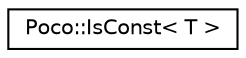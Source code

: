 digraph "Graphical Class Hierarchy"
{
 // LATEX_PDF_SIZE
  edge [fontname="Helvetica",fontsize="10",labelfontname="Helvetica",labelfontsize="10"];
  node [fontname="Helvetica",fontsize="10",shape=record];
  rankdir="LR";
  Node0 [label="Poco::IsConst\< T \>",height=0.2,width=0.4,color="black", fillcolor="white", style="filled",URL="$structPoco_1_1IsConst.html",tooltip="Use this struct to determine if a template type is a const type."];
}

